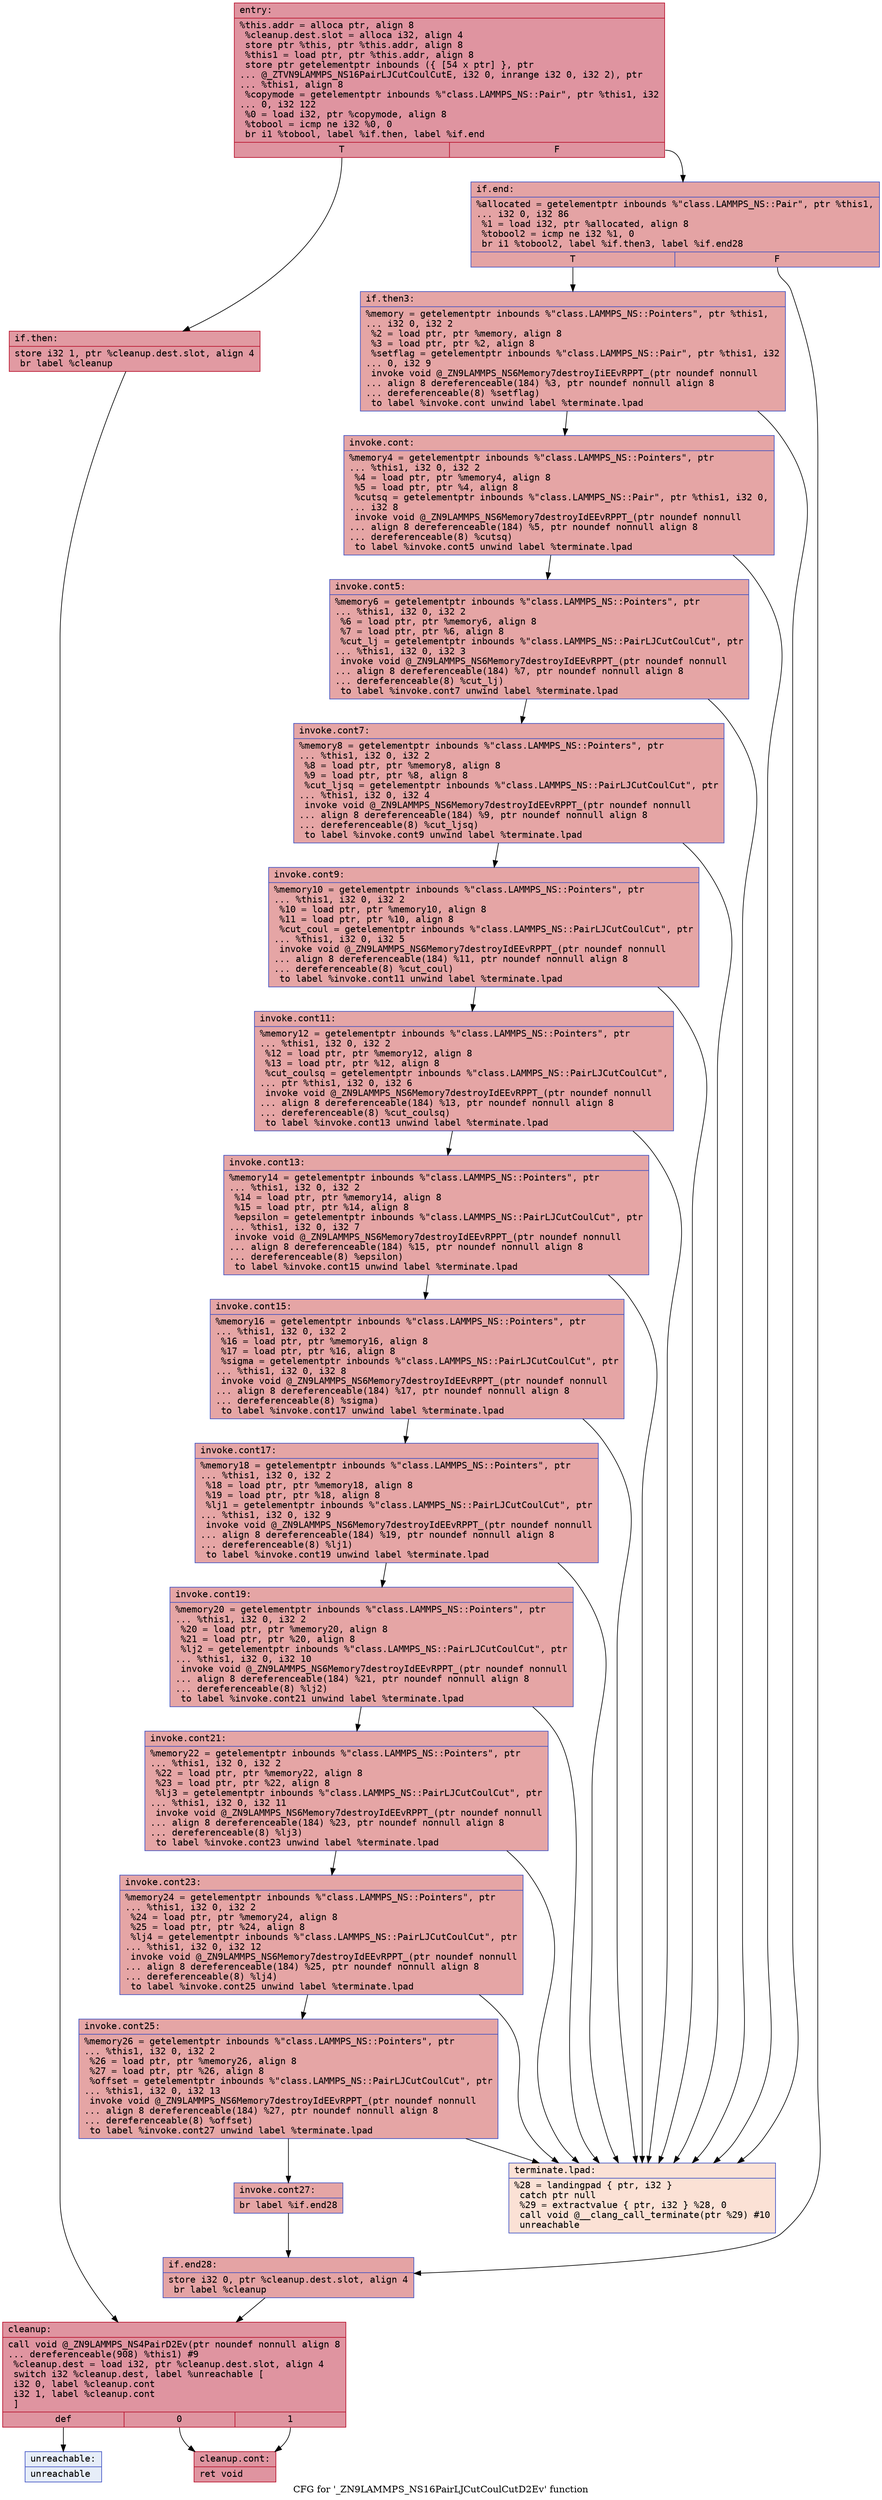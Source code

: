 digraph "CFG for '_ZN9LAMMPS_NS16PairLJCutCoulCutD2Ev' function" {
	label="CFG for '_ZN9LAMMPS_NS16PairLJCutCoulCutD2Ev' function";

	Node0x55c2a7585a10 [shape=record,color="#b70d28ff", style=filled, fillcolor="#b70d2870" fontname="Courier",label="{entry:\l|  %this.addr = alloca ptr, align 8\l  %cleanup.dest.slot = alloca i32, align 4\l  store ptr %this, ptr %this.addr, align 8\l  %this1 = load ptr, ptr %this.addr, align 8\l  store ptr getelementptr inbounds (\{ [54 x ptr] \}, ptr\l... @_ZTVN9LAMMPS_NS16PairLJCutCoulCutE, i32 0, inrange i32 0, i32 2), ptr\l... %this1, align 8\l  %copymode = getelementptr inbounds %\"class.LAMMPS_NS::Pair\", ptr %this1, i32\l... 0, i32 122\l  %0 = load i32, ptr %copymode, align 8\l  %tobool = icmp ne i32 %0, 0\l  br i1 %tobool, label %if.then, label %if.end\l|{<s0>T|<s1>F}}"];
	Node0x55c2a7585a10:s0 -> Node0x55c2a7586760[tooltip="entry -> if.then\nProbability 62.50%" ];
	Node0x55c2a7585a10:s1 -> Node0x55c2a75867d0[tooltip="entry -> if.end\nProbability 37.50%" ];
	Node0x55c2a7586760 [shape=record,color="#b70d28ff", style=filled, fillcolor="#bb1b2c70" fontname="Courier",label="{if.then:\l|  store i32 1, ptr %cleanup.dest.slot, align 4\l  br label %cleanup\l}"];
	Node0x55c2a7586760 -> Node0x55c2a7586a20[tooltip="if.then -> cleanup\nProbability 100.00%" ];
	Node0x55c2a75867d0 [shape=record,color="#3d50c3ff", style=filled, fillcolor="#c32e3170" fontname="Courier",label="{if.end:\l|  %allocated = getelementptr inbounds %\"class.LAMMPS_NS::Pair\", ptr %this1,\l... i32 0, i32 86\l  %1 = load i32, ptr %allocated, align 8\l  %tobool2 = icmp ne i32 %1, 0\l  br i1 %tobool2, label %if.then3, label %if.end28\l|{<s0>T|<s1>F}}"];
	Node0x55c2a75867d0:s0 -> Node0x55c2a7586cf0[tooltip="if.end -> if.then3\nProbability 62.50%" ];
	Node0x55c2a75867d0:s1 -> Node0x55c2a7585910[tooltip="if.end -> if.end28\nProbability 37.50%" ];
	Node0x55c2a7586cf0 [shape=record,color="#3d50c3ff", style=filled, fillcolor="#c5333470" fontname="Courier",label="{if.then3:\l|  %memory = getelementptr inbounds %\"class.LAMMPS_NS::Pointers\", ptr %this1,\l... i32 0, i32 2\l  %2 = load ptr, ptr %memory, align 8\l  %3 = load ptr, ptr %2, align 8\l  %setflag = getelementptr inbounds %\"class.LAMMPS_NS::Pair\", ptr %this1, i32\l... 0, i32 9\l  invoke void @_ZN9LAMMPS_NS6Memory7destroyIiEEvRPPT_(ptr noundef nonnull\l... align 8 dereferenceable(184) %3, ptr noundef nonnull align 8\l... dereferenceable(8) %setflag)\l          to label %invoke.cont unwind label %terminate.lpad\l}"];
	Node0x55c2a7586cf0 -> Node0x55c2a7587340[tooltip="if.then3 -> invoke.cont\nProbability 100.00%" ];
	Node0x55c2a7586cf0 -> Node0x55c2a7587420[tooltip="if.then3 -> terminate.lpad\nProbability 0.00%" ];
	Node0x55c2a7587340 [shape=record,color="#3d50c3ff", style=filled, fillcolor="#c5333470" fontname="Courier",label="{invoke.cont:\l|  %memory4 = getelementptr inbounds %\"class.LAMMPS_NS::Pointers\", ptr\l... %this1, i32 0, i32 2\l  %4 = load ptr, ptr %memory4, align 8\l  %5 = load ptr, ptr %4, align 8\l  %cutsq = getelementptr inbounds %\"class.LAMMPS_NS::Pair\", ptr %this1, i32 0,\l... i32 8\l  invoke void @_ZN9LAMMPS_NS6Memory7destroyIdEEvRPPT_(ptr noundef nonnull\l... align 8 dereferenceable(184) %5, ptr noundef nonnull align 8\l... dereferenceable(8) %cutsq)\l          to label %invoke.cont5 unwind label %terminate.lpad\l}"];
	Node0x55c2a7587340 -> Node0x55c2a7587a50[tooltip="invoke.cont -> invoke.cont5\nProbability 100.00%" ];
	Node0x55c2a7587340 -> Node0x55c2a7587420[tooltip="invoke.cont -> terminate.lpad\nProbability 0.00%" ];
	Node0x55c2a7587a50 [shape=record,color="#3d50c3ff", style=filled, fillcolor="#c5333470" fontname="Courier",label="{invoke.cont5:\l|  %memory6 = getelementptr inbounds %\"class.LAMMPS_NS::Pointers\", ptr\l... %this1, i32 0, i32 2\l  %6 = load ptr, ptr %memory6, align 8\l  %7 = load ptr, ptr %6, align 8\l  %cut_lj = getelementptr inbounds %\"class.LAMMPS_NS::PairLJCutCoulCut\", ptr\l... %this1, i32 0, i32 3\l  invoke void @_ZN9LAMMPS_NS6Memory7destroyIdEEvRPPT_(ptr noundef nonnull\l... align 8 dereferenceable(184) %7, ptr noundef nonnull align 8\l... dereferenceable(8) %cut_lj)\l          to label %invoke.cont7 unwind label %terminate.lpad\l}"];
	Node0x55c2a7587a50 -> Node0x55c2a7588020[tooltip="invoke.cont5 -> invoke.cont7\nProbability 100.00%" ];
	Node0x55c2a7587a50 -> Node0x55c2a7587420[tooltip="invoke.cont5 -> terminate.lpad\nProbability 0.00%" ];
	Node0x55c2a7588020 [shape=record,color="#3d50c3ff", style=filled, fillcolor="#c5333470" fontname="Courier",label="{invoke.cont7:\l|  %memory8 = getelementptr inbounds %\"class.LAMMPS_NS::Pointers\", ptr\l... %this1, i32 0, i32 2\l  %8 = load ptr, ptr %memory8, align 8\l  %9 = load ptr, ptr %8, align 8\l  %cut_ljsq = getelementptr inbounds %\"class.LAMMPS_NS::PairLJCutCoulCut\", ptr\l... %this1, i32 0, i32 4\l  invoke void @_ZN9LAMMPS_NS6Memory7destroyIdEEvRPPT_(ptr noundef nonnull\l... align 8 dereferenceable(184) %9, ptr noundef nonnull align 8\l... dereferenceable(8) %cut_ljsq)\l          to label %invoke.cont9 unwind label %terminate.lpad\l}"];
	Node0x55c2a7588020 -> Node0x55c2a7588830[tooltip="invoke.cont7 -> invoke.cont9\nProbability 100.00%" ];
	Node0x55c2a7588020 -> Node0x55c2a7587420[tooltip="invoke.cont7 -> terminate.lpad\nProbability 0.00%" ];
	Node0x55c2a7588830 [shape=record,color="#3d50c3ff", style=filled, fillcolor="#c5333470" fontname="Courier",label="{invoke.cont9:\l|  %memory10 = getelementptr inbounds %\"class.LAMMPS_NS::Pointers\", ptr\l... %this1, i32 0, i32 2\l  %10 = load ptr, ptr %memory10, align 8\l  %11 = load ptr, ptr %10, align 8\l  %cut_coul = getelementptr inbounds %\"class.LAMMPS_NS::PairLJCutCoulCut\", ptr\l... %this1, i32 0, i32 5\l  invoke void @_ZN9LAMMPS_NS6Memory7destroyIdEEvRPPT_(ptr noundef nonnull\l... align 8 dereferenceable(184) %11, ptr noundef nonnull align 8\l... dereferenceable(8) %cut_coul)\l          to label %invoke.cont11 unwind label %terminate.lpad\l}"];
	Node0x55c2a7588830 -> Node0x55c2a7588d30[tooltip="invoke.cont9 -> invoke.cont11\nProbability 100.00%" ];
	Node0x55c2a7588830 -> Node0x55c2a7587420[tooltip="invoke.cont9 -> terminate.lpad\nProbability 0.00%" ];
	Node0x55c2a7588d30 [shape=record,color="#3d50c3ff", style=filled, fillcolor="#c5333470" fontname="Courier",label="{invoke.cont11:\l|  %memory12 = getelementptr inbounds %\"class.LAMMPS_NS::Pointers\", ptr\l... %this1, i32 0, i32 2\l  %12 = load ptr, ptr %memory12, align 8\l  %13 = load ptr, ptr %12, align 8\l  %cut_coulsq = getelementptr inbounds %\"class.LAMMPS_NS::PairLJCutCoulCut\",\l... ptr %this1, i32 0, i32 6\l  invoke void @_ZN9LAMMPS_NS6Memory7destroyIdEEvRPPT_(ptr noundef nonnull\l... align 8 dereferenceable(184) %13, ptr noundef nonnull align 8\l... dereferenceable(8) %cut_coulsq)\l          to label %invoke.cont13 unwind label %terminate.lpad\l}"];
	Node0x55c2a7588d30 -> Node0x55c2a7589210[tooltip="invoke.cont11 -> invoke.cont13\nProbability 100.00%" ];
	Node0x55c2a7588d30 -> Node0x55c2a7587420[tooltip="invoke.cont11 -> terminate.lpad\nProbability 0.00%" ];
	Node0x55c2a7589210 [shape=record,color="#3d50c3ff", style=filled, fillcolor="#c5333470" fontname="Courier",label="{invoke.cont13:\l|  %memory14 = getelementptr inbounds %\"class.LAMMPS_NS::Pointers\", ptr\l... %this1, i32 0, i32 2\l  %14 = load ptr, ptr %memory14, align 8\l  %15 = load ptr, ptr %14, align 8\l  %epsilon = getelementptr inbounds %\"class.LAMMPS_NS::PairLJCutCoulCut\", ptr\l... %this1, i32 0, i32 7\l  invoke void @_ZN9LAMMPS_NS6Memory7destroyIdEEvRPPT_(ptr noundef nonnull\l... align 8 dereferenceable(184) %15, ptr noundef nonnull align 8\l... dereferenceable(8) %epsilon)\l          to label %invoke.cont15 unwind label %terminate.lpad\l}"];
	Node0x55c2a7589210 -> Node0x55c2a75896c0[tooltip="invoke.cont13 -> invoke.cont15\nProbability 100.00%" ];
	Node0x55c2a7589210 -> Node0x55c2a7587420[tooltip="invoke.cont13 -> terminate.lpad\nProbability 0.00%" ];
	Node0x55c2a75896c0 [shape=record,color="#3d50c3ff", style=filled, fillcolor="#c5333470" fontname="Courier",label="{invoke.cont15:\l|  %memory16 = getelementptr inbounds %\"class.LAMMPS_NS::Pointers\", ptr\l... %this1, i32 0, i32 2\l  %16 = load ptr, ptr %memory16, align 8\l  %17 = load ptr, ptr %16, align 8\l  %sigma = getelementptr inbounds %\"class.LAMMPS_NS::PairLJCutCoulCut\", ptr\l... %this1, i32 0, i32 8\l  invoke void @_ZN9LAMMPS_NS6Memory7destroyIdEEvRPPT_(ptr noundef nonnull\l... align 8 dereferenceable(184) %17, ptr noundef nonnull align 8\l... dereferenceable(8) %sigma)\l          to label %invoke.cont17 unwind label %terminate.lpad\l}"];
	Node0x55c2a75896c0 -> Node0x55c2a7589b60[tooltip="invoke.cont15 -> invoke.cont17\nProbability 100.00%" ];
	Node0x55c2a75896c0 -> Node0x55c2a7587420[tooltip="invoke.cont15 -> terminate.lpad\nProbability 0.00%" ];
	Node0x55c2a7589b60 [shape=record,color="#3d50c3ff", style=filled, fillcolor="#c5333470" fontname="Courier",label="{invoke.cont17:\l|  %memory18 = getelementptr inbounds %\"class.LAMMPS_NS::Pointers\", ptr\l... %this1, i32 0, i32 2\l  %18 = load ptr, ptr %memory18, align 8\l  %19 = load ptr, ptr %18, align 8\l  %lj1 = getelementptr inbounds %\"class.LAMMPS_NS::PairLJCutCoulCut\", ptr\l... %this1, i32 0, i32 9\l  invoke void @_ZN9LAMMPS_NS6Memory7destroyIdEEvRPPT_(ptr noundef nonnull\l... align 8 dereferenceable(184) %19, ptr noundef nonnull align 8\l... dereferenceable(8) %lj1)\l          to label %invoke.cont19 unwind label %terminate.lpad\l}"];
	Node0x55c2a7589b60 -> Node0x55c2a758a000[tooltip="invoke.cont17 -> invoke.cont19\nProbability 100.00%" ];
	Node0x55c2a7589b60 -> Node0x55c2a7587420[tooltip="invoke.cont17 -> terminate.lpad\nProbability 0.00%" ];
	Node0x55c2a758a000 [shape=record,color="#3d50c3ff", style=filled, fillcolor="#c5333470" fontname="Courier",label="{invoke.cont19:\l|  %memory20 = getelementptr inbounds %\"class.LAMMPS_NS::Pointers\", ptr\l... %this1, i32 0, i32 2\l  %20 = load ptr, ptr %memory20, align 8\l  %21 = load ptr, ptr %20, align 8\l  %lj2 = getelementptr inbounds %\"class.LAMMPS_NS::PairLJCutCoulCut\", ptr\l... %this1, i32 0, i32 10\l  invoke void @_ZN9LAMMPS_NS6Memory7destroyIdEEvRPPT_(ptr noundef nonnull\l... align 8 dereferenceable(184) %21, ptr noundef nonnull align 8\l... dereferenceable(8) %lj2)\l          to label %invoke.cont21 unwind label %terminate.lpad\l}"];
	Node0x55c2a758a000 -> Node0x55c2a758a4d0[tooltip="invoke.cont19 -> invoke.cont21\nProbability 100.00%" ];
	Node0x55c2a758a000 -> Node0x55c2a7587420[tooltip="invoke.cont19 -> terminate.lpad\nProbability 0.00%" ];
	Node0x55c2a758a4d0 [shape=record,color="#3d50c3ff", style=filled, fillcolor="#c5333470" fontname="Courier",label="{invoke.cont21:\l|  %memory22 = getelementptr inbounds %\"class.LAMMPS_NS::Pointers\", ptr\l... %this1, i32 0, i32 2\l  %22 = load ptr, ptr %memory22, align 8\l  %23 = load ptr, ptr %22, align 8\l  %lj3 = getelementptr inbounds %\"class.LAMMPS_NS::PairLJCutCoulCut\", ptr\l... %this1, i32 0, i32 11\l  invoke void @_ZN9LAMMPS_NS6Memory7destroyIdEEvRPPT_(ptr noundef nonnull\l... align 8 dereferenceable(184) %23, ptr noundef nonnull align 8\l... dereferenceable(8) %lj3)\l          to label %invoke.cont23 unwind label %terminate.lpad\l}"];
	Node0x55c2a758a4d0 -> Node0x55c2a758a9a0[tooltip="invoke.cont21 -> invoke.cont23\nProbability 100.00%" ];
	Node0x55c2a758a4d0 -> Node0x55c2a7587420[tooltip="invoke.cont21 -> terminate.lpad\nProbability 0.00%" ];
	Node0x55c2a758a9a0 [shape=record,color="#3d50c3ff", style=filled, fillcolor="#c5333470" fontname="Courier",label="{invoke.cont23:\l|  %memory24 = getelementptr inbounds %\"class.LAMMPS_NS::Pointers\", ptr\l... %this1, i32 0, i32 2\l  %24 = load ptr, ptr %memory24, align 8\l  %25 = load ptr, ptr %24, align 8\l  %lj4 = getelementptr inbounds %\"class.LAMMPS_NS::PairLJCutCoulCut\", ptr\l... %this1, i32 0, i32 12\l  invoke void @_ZN9LAMMPS_NS6Memory7destroyIdEEvRPPT_(ptr noundef nonnull\l... align 8 dereferenceable(184) %25, ptr noundef nonnull align 8\l... dereferenceable(8) %lj4)\l          to label %invoke.cont25 unwind label %terminate.lpad\l}"];
	Node0x55c2a758a9a0 -> Node0x55c2a758b490[tooltip="invoke.cont23 -> invoke.cont25\nProbability 100.00%" ];
	Node0x55c2a758a9a0 -> Node0x55c2a7587420[tooltip="invoke.cont23 -> terminate.lpad\nProbability 0.00%" ];
	Node0x55c2a758b490 [shape=record,color="#3d50c3ff", style=filled, fillcolor="#c5333470" fontname="Courier",label="{invoke.cont25:\l|  %memory26 = getelementptr inbounds %\"class.LAMMPS_NS::Pointers\", ptr\l... %this1, i32 0, i32 2\l  %26 = load ptr, ptr %memory26, align 8\l  %27 = load ptr, ptr %26, align 8\l  %offset = getelementptr inbounds %\"class.LAMMPS_NS::PairLJCutCoulCut\", ptr\l... %this1, i32 0, i32 13\l  invoke void @_ZN9LAMMPS_NS6Memory7destroyIdEEvRPPT_(ptr noundef nonnull\l... align 8 dereferenceable(184) %27, ptr noundef nonnull align 8\l... dereferenceable(8) %offset)\l          to label %invoke.cont27 unwind label %terminate.lpad\l}"];
	Node0x55c2a758b490 -> Node0x55c2a7585d30[tooltip="invoke.cont25 -> invoke.cont27\nProbability 100.00%" ];
	Node0x55c2a758b490 -> Node0x55c2a7587420[tooltip="invoke.cont25 -> terminate.lpad\nProbability 0.00%" ];
	Node0x55c2a7585d30 [shape=record,color="#3d50c3ff", style=filled, fillcolor="#c5333470" fontname="Courier",label="{invoke.cont27:\l|  br label %if.end28\l}"];
	Node0x55c2a7585d30 -> Node0x55c2a7585910[tooltip="invoke.cont27 -> if.end28\nProbability 100.00%" ];
	Node0x55c2a7585910 [shape=record,color="#3d50c3ff", style=filled, fillcolor="#c32e3170" fontname="Courier",label="{if.end28:\l|  store i32 0, ptr %cleanup.dest.slot, align 4\l  br label %cleanup\l}"];
	Node0x55c2a7585910 -> Node0x55c2a7586a20[tooltip="if.end28 -> cleanup\nProbability 100.00%" ];
	Node0x55c2a7586a20 [shape=record,color="#b70d28ff", style=filled, fillcolor="#b70d2870" fontname="Courier",label="{cleanup:\l|  call void @_ZN9LAMMPS_NS4PairD2Ev(ptr noundef nonnull align 8\l... dereferenceable(908) %this1) #9\l  %cleanup.dest = load i32, ptr %cleanup.dest.slot, align 4\l  switch i32 %cleanup.dest, label %unreachable [\l    i32 0, label %cleanup.cont\l    i32 1, label %cleanup.cont\l  ]\l|{<s0>def|<s1>0|<s2>1}}"];
	Node0x55c2a7586a20:s0 -> Node0x55c2a75862e0[tooltip="cleanup -> unreachable\nProbability 0.00%" ];
	Node0x55c2a7586a20:s1 -> Node0x55c2a758c780[tooltip="cleanup -> cleanup.cont\nProbability 100.00%" ];
	Node0x55c2a7586a20:s2 -> Node0x55c2a758c780[tooltip="cleanup -> cleanup.cont\nProbability 100.00%" ];
	Node0x55c2a758c780 [shape=record,color="#b70d28ff", style=filled, fillcolor="#b70d2870" fontname="Courier",label="{cleanup.cont:\l|  ret void\l}"];
	Node0x55c2a7587420 [shape=record,color="#3d50c3ff", style=filled, fillcolor="#f7bca170" fontname="Courier",label="{terminate.lpad:\l|  %28 = landingpad \{ ptr, i32 \}\l          catch ptr null\l  %29 = extractvalue \{ ptr, i32 \} %28, 0\l  call void @__clang_call_terminate(ptr %29) #10\l  unreachable\l}"];
	Node0x55c2a75862e0 [shape=record,color="#3d50c3ff", style=filled, fillcolor="#c7d7f070" fontname="Courier",label="{unreachable:\l|  unreachable\l}"];
}
